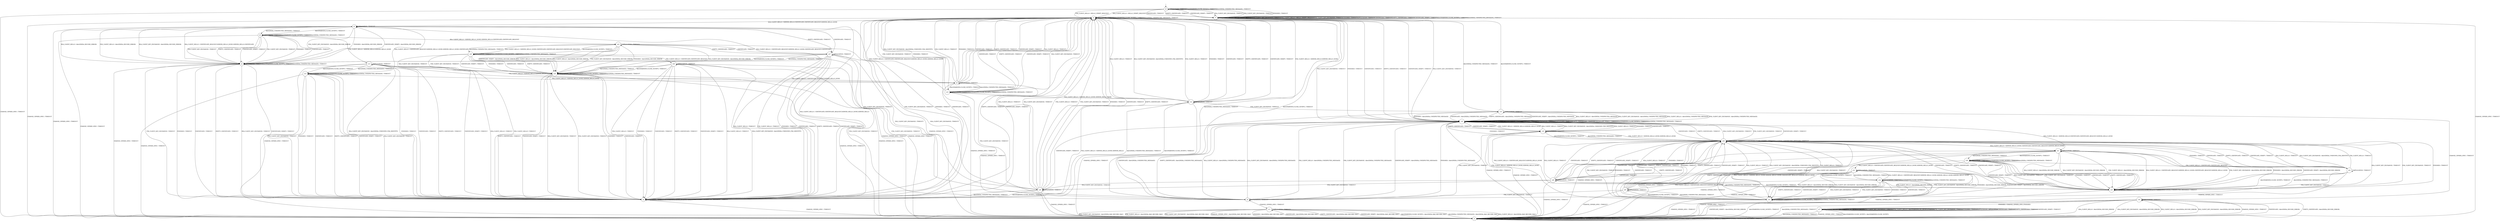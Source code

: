 digraph g {
__start0 [label="" shape="none"];

	s0 [shape="circle" label="s0"];
	s1 [shape="circle" label="s1"];
	s2 [shape="circle" label="s2"];
	s3 [shape="circle" label="s3"];
	s4 [shape="circle" label="s4"];
	s5 [shape="circle" label="s5"];
	s6 [shape="circle" label="s6"];
	s7 [shape="circle" label="s7"];
	s8 [shape="circle" label="s8"];
	s9 [shape="circle" label="s9"];
	s10 [shape="circle" label="s10"];
	s11 [shape="circle" label="s11"];
	s12 [shape="circle" label="s12"];
	s13 [shape="circle" label="s13"];
	s14 [shape="circle" label="s14"];
	s15 [shape="circle" label="s15"];
	s16 [shape="circle" label="s16"];
	s17 [shape="circle" label="s17"];
	s18 [shape="circle" label="s18"];
	s19 [shape="circle" label="s19"];
	s20 [shape="circle" label="s20"];
	s21 [shape="circle" label="s21"];
	s22 [shape="circle" label="s22"];
	s23 [shape="circle" label="s23"];
	s24 [shape="circle" label="s24"];
	s25 [shape="circle" label="s25"];
	s26 [shape="circle" label="s26"];
	s27 [shape="circle" label="s27"];
	s28 [shape="circle" label="s28"];
	s29 [shape="circle" label="s29"];
	s30 [shape="circle" label="s30"];
	s31 [shape="circle" label="s31"];
	s32 [shape="circle" label="s32"];
	s33 [shape="circle" label="s33"];
	s34 [shape="circle" label="s34"];
	s35 [shape="circle" label="s35"];
	s0 -> s2 [label="RSA_CLIENT_HELLO / HELLO_VERIFY_REQUEST"];
	s0 -> s7 [label="RSA_CLIENT_KEY_EXCHANGE / TIMEOUT"];
	s0 -> s2 [label="PSK_CLIENT_HELLO / HELLO_VERIFY_REQUEST"];
	s0 -> s7 [label="PSK_CLIENT_KEY_EXCHANGE / TIMEOUT"];
	s0 -> s1 [label="CHANGE_CIPHER_SPEC / TIMEOUT"];
	s0 -> s7 [label="FINISHED / TIMEOUT"];
	s0 -> s0 [label="APPLICATION / TIMEOUT"];
	s0 -> s7 [label="CERTIFICATE / TIMEOUT"];
	s0 -> s7 [label="EMPTY_CERTIFICATE / TIMEOUT"];
	s0 -> s7 [label="CERTIFICATE_VERIFY / TIMEOUT"];
	s0 -> s0 [label="Alert(WARNING,CLOSE_NOTIFY) / TIMEOUT"];
	s0 -> s0 [label="Alert(FATAL,UNEXPECTED_MESSAGE) / TIMEOUT"];
	s1 -> s1 [label="RSA_CLIENT_HELLO / TIMEOUT"];
	s1 -> s1 [label="RSA_CLIENT_KEY_EXCHANGE / TIMEOUT"];
	s1 -> s1 [label="PSK_CLIENT_HELLO / TIMEOUT"];
	s1 -> s1 [label="PSK_CLIENT_KEY_EXCHANGE / TIMEOUT"];
	s1 -> s1 [label="CHANGE_CIPHER_SPEC / TIMEOUT"];
	s1 -> s1 [label="FINISHED / TIMEOUT"];
	s1 -> s1 [label="APPLICATION / TIMEOUT"];
	s1 -> s1 [label="CERTIFICATE / TIMEOUT"];
	s1 -> s1 [label="EMPTY_CERTIFICATE / TIMEOUT"];
	s1 -> s1 [label="CERTIFICATE_VERIFY / TIMEOUT"];
	s1 -> s1 [label="Alert(WARNING,CLOSE_NOTIFY) / TIMEOUT"];
	s1 -> s1 [label="Alert(FATAL,UNEXPECTED_MESSAGE) / TIMEOUT"];
	s2 -> s3 [label="RSA_CLIENT_HELLO / SERVER_HELLO,CERTIFICATE,CERTIFICATE_REQUEST,SERVER_HELLO_DONE"];
	s2 -> s18 [label="RSA_CLIENT_KEY_EXCHANGE / TIMEOUT"];
	s2 -> s12 [label="PSK_CLIENT_HELLO / SERVER_HELLO,SERVER_HELLO_DONE"];
	s2 -> s18 [label="PSK_CLIENT_KEY_EXCHANGE / TIMEOUT"];
	s2 -> s1 [label="CHANGE_CIPHER_SPEC / TIMEOUT"];
	s2 -> s18 [label="FINISHED / TIMEOUT"];
	s2 -> s2 [label="APPLICATION / TIMEOUT"];
	s2 -> s18 [label="CERTIFICATE / TIMEOUT"];
	s2 -> s18 [label="EMPTY_CERTIFICATE / TIMEOUT"];
	s2 -> s18 [label="CERTIFICATE_VERIFY / TIMEOUT"];
	s2 -> s2 [label="Alert(WARNING,CLOSE_NOTIFY) / TIMEOUT"];
	s2 -> s2 [label="Alert(FATAL,UNEXPECTED_MESSAGE) / TIMEOUT"];
	s3 -> s4 [label="RSA_CLIENT_HELLO / Alert(FATAL,DECODE_ERROR)"];
	s3 -> s4 [label="RSA_CLIENT_KEY_EXCHANGE / Alert(FATAL,DECODE_ERROR)"];
	s3 -> s4 [label="PSK_CLIENT_HELLO / Alert(FATAL,DECODE_ERROR)"];
	s3 -> s4 [label="PSK_CLIENT_KEY_EXCHANGE / Alert(FATAL,DECODE_ERROR)"];
	s3 -> s1 [label="CHANGE_CIPHER_SPEC / TIMEOUT"];
	s3 -> s4 [label="FINISHED / Alert(FATAL,DECODE_ERROR)"];
	s3 -> s3 [label="APPLICATION / TIMEOUT"];
	s3 -> s27 [label="CERTIFICATE / TIMEOUT"];
	s3 -> s27 [label="EMPTY_CERTIFICATE / TIMEOUT"];
	s3 -> s4 [label="CERTIFICATE_VERIFY / Alert(FATAL,DECODE_ERROR)"];
	s3 -> s5 [label="Alert(WARNING,CLOSE_NOTIFY) / TIMEOUT"];
	s3 -> s5 [label="Alert(FATAL,UNEXPECTED_MESSAGE) / TIMEOUT"];
	s4 -> s3 [label="RSA_CLIENT_HELLO / CERTIFICATE_REQUEST,SERVER_HELLO_DONE,SERVER_HELLO,CERTIFICATE"];
	s4 -> s6 [label="RSA_CLIENT_KEY_EXCHANGE / TIMEOUT"];
	s4 -> s8 [label="PSK_CLIENT_HELLO / SERVER_HELLO,SERVER_HELLO_DONE"];
	s4 -> s6 [label="PSK_CLIENT_KEY_EXCHANGE / TIMEOUT"];
	s4 -> s1 [label="CHANGE_CIPHER_SPEC / TIMEOUT"];
	s4 -> s6 [label="FINISHED / TIMEOUT"];
	s4 -> s4 [label="APPLICATION / TIMEOUT"];
	s4 -> s6 [label="CERTIFICATE / TIMEOUT"];
	s4 -> s6 [label="EMPTY_CERTIFICATE / TIMEOUT"];
	s4 -> s6 [label="CERTIFICATE_VERIFY / TIMEOUT"];
	s4 -> s4 [label="Alert(WARNING,CLOSE_NOTIFY) / TIMEOUT"];
	s4 -> s4 [label="Alert(FATAL,UNEXPECTED_MESSAGE) / TIMEOUT"];
	s5 -> s22 [label="RSA_CLIENT_HELLO / SERVER_HELLO_DONE,SERVER_HELLO,CERTIFICATE,CERTIFICATE_REQUEST"];
	s5 -> s4 [label="RSA_CLIENT_KEY_EXCHANGE / TIMEOUT"];
	s5 -> s13 [label="PSK_CLIENT_HELLO / SERVER_HELLO,SERVER_HELLO_DONE"];
	s5 -> s4 [label="PSK_CLIENT_KEY_EXCHANGE / TIMEOUT"];
	s5 -> s1 [label="CHANGE_CIPHER_SPEC / TIMEOUT"];
	s5 -> s4 [label="FINISHED / TIMEOUT"];
	s5 -> s5 [label="APPLICATION / TIMEOUT"];
	s5 -> s4 [label="CERTIFICATE / TIMEOUT"];
	s5 -> s4 [label="EMPTY_CERTIFICATE / TIMEOUT"];
	s5 -> s4 [label="CERTIFICATE_VERIFY / TIMEOUT"];
	s5 -> s5 [label="Alert(WARNING,CLOSE_NOTIFY) / TIMEOUT"];
	s5 -> s5 [label="Alert(FATAL,UNEXPECTED_MESSAGE) / TIMEOUT"];
	s6 -> s3 [label="RSA_CLIENT_HELLO / CERTIFICATE,CERTIFICATE_REQUEST,SERVER_HELLO_DONE,SERVER_HELLO"];
	s6 -> s2 [label="RSA_CLIENT_KEY_EXCHANGE / TIMEOUT"];
	s6 -> s12 [label="PSK_CLIENT_HELLO / SERVER_HELLO_DONE,SERVER_HELLO"];
	s6 -> s2 [label="PSK_CLIENT_KEY_EXCHANGE / TIMEOUT"];
	s6 -> s1 [label="CHANGE_CIPHER_SPEC / TIMEOUT"];
	s6 -> s2 [label="FINISHED / TIMEOUT"];
	s6 -> s6 [label="APPLICATION / TIMEOUT"];
	s6 -> s2 [label="CERTIFICATE / TIMEOUT"];
	s6 -> s2 [label="EMPTY_CERTIFICATE / TIMEOUT"];
	s6 -> s2 [label="CERTIFICATE_VERIFY / TIMEOUT"];
	s6 -> s6 [label="Alert(WARNING,CLOSE_NOTIFY) / TIMEOUT"];
	s6 -> s6 [label="Alert(FATAL,UNEXPECTED_MESSAGE) / TIMEOUT"];
	s7 -> s7 [label="RSA_CLIENT_HELLO / HELLO_VERIFY_REQUEST"];
	s7 -> s7 [label="RSA_CLIENT_KEY_EXCHANGE / TIMEOUT"];
	s7 -> s7 [label="PSK_CLIENT_HELLO / HELLO_VERIFY_REQUEST"];
	s7 -> s7 [label="PSK_CLIENT_KEY_EXCHANGE / TIMEOUT"];
	s7 -> s1 [label="CHANGE_CIPHER_SPEC / TIMEOUT"];
	s7 -> s7 [label="FINISHED / TIMEOUT"];
	s7 -> s7 [label="APPLICATION / TIMEOUT"];
	s7 -> s7 [label="CERTIFICATE / TIMEOUT"];
	s7 -> s7 [label="EMPTY_CERTIFICATE / TIMEOUT"];
	s7 -> s7 [label="CERTIFICATE_VERIFY / TIMEOUT"];
	s7 -> s7 [label="Alert(WARNING,CLOSE_NOTIFY) / TIMEOUT"];
	s7 -> s7 [label="Alert(FATAL,UNEXPECTED_MESSAGE) / TIMEOUT"];
	s8 -> s2 [label="RSA_CLIENT_HELLO / TIMEOUT"];
	s8 -> s2 [label="RSA_CLIENT_KEY_EXCHANGE / Alert(FATAL,UNKNOWN_PSK_IDENTITY)"];
	s8 -> s2 [label="PSK_CLIENT_HELLO / TIMEOUT"];
	s8 -> s9 [label="PSK_CLIENT_KEY_EXCHANGE / TIMEOUT"];
	s8 -> s1 [label="CHANGE_CIPHER_SPEC / TIMEOUT"];
	s8 -> s2 [label="FINISHED / TIMEOUT"];
	s8 -> s8 [label="APPLICATION / TIMEOUT"];
	s8 -> s2 [label="CERTIFICATE / TIMEOUT"];
	s8 -> s2 [label="EMPTY_CERTIFICATE / TIMEOUT"];
	s8 -> s2 [label="CERTIFICATE_VERIFY / TIMEOUT"];
	s8 -> s10 [label="Alert(WARNING,CLOSE_NOTIFY) / TIMEOUT"];
	s8 -> s10 [label="Alert(FATAL,UNEXPECTED_MESSAGE) / TIMEOUT"];
	s9 -> s18 [label="RSA_CLIENT_HELLO / Alert(FATAL,UNEXPECTED_MESSAGE)"];
	s9 -> s18 [label="RSA_CLIENT_KEY_EXCHANGE / Alert(FATAL,UNEXPECTED_MESSAGE)"];
	s9 -> s18 [label="PSK_CLIENT_HELLO / Alert(FATAL,UNEXPECTED_MESSAGE)"];
	s9 -> s18 [label="PSK_CLIENT_KEY_EXCHANGE / Alert(FATAL,UNEXPECTED_MESSAGE)"];
	s9 -> s11 [label="CHANGE_CIPHER_SPEC / TIMEOUT"];
	s9 -> s18 [label="FINISHED / Alert(FATAL,UNEXPECTED_MESSAGE)"];
	s9 -> s9 [label="APPLICATION / TIMEOUT"];
	s9 -> s18 [label="CERTIFICATE / Alert(FATAL,UNEXPECTED_MESSAGE)"];
	s9 -> s18 [label="EMPTY_CERTIFICATE / Alert(FATAL,UNEXPECTED_MESSAGE)"];
	s9 -> s18 [label="CERTIFICATE_VERIFY / Alert(FATAL,UNEXPECTED_MESSAGE)"];
	s9 -> s2 [label="Alert(WARNING,CLOSE_NOTIFY) / TIMEOUT"];
	s9 -> s2 [label="Alert(FATAL,UNEXPECTED_MESSAGE) / TIMEOUT"];
	s10 -> s3 [label="RSA_CLIENT_HELLO / CERTIFICATE,CERTIFICATE_REQUEST,SERVER_HELLO_DONE,SERVER_HELLO_DONE"];
	s10 -> s2 [label="RSA_CLIENT_KEY_EXCHANGE / TIMEOUT"];
	s10 -> s12 [label="PSK_CLIENT_HELLO / SERVER_HELLO_DONE,SERVER_HELLO_DONE"];
	s10 -> s2 [label="PSK_CLIENT_KEY_EXCHANGE / TIMEOUT"];
	s10 -> s1 [label="CHANGE_CIPHER_SPEC / TIMEOUT"];
	s10 -> s2 [label="FINISHED / TIMEOUT"];
	s10 -> s10 [label="APPLICATION / TIMEOUT"];
	s10 -> s2 [label="CERTIFICATE / TIMEOUT"];
	s10 -> s2 [label="EMPTY_CERTIFICATE / TIMEOUT"];
	s10 -> s2 [label="CERTIFICATE_VERIFY / TIMEOUT"];
	s10 -> s10 [label="Alert(WARNING,CLOSE_NOTIFY) / TIMEOUT"];
	s10 -> s10 [label="Alert(FATAL,UNEXPECTED_MESSAGE) / TIMEOUT"];
	s11 -> s1 [label="RSA_CLIENT_HELLO / Alert(FATAL,BAD_RECORD_MAC)"];
	s11 -> s1 [label="RSA_CLIENT_KEY_EXCHANGE / Alert(FATAL,BAD_RECORD_MAC)"];
	s11 -> s1 [label="PSK_CLIENT_HELLO / Alert(FATAL,BAD_RECORD_MAC)"];
	s11 -> s1 [label="PSK_CLIENT_KEY_EXCHANGE / Alert(FATAL,BAD_RECORD_MAC)"];
	s11 -> s1 [label="CHANGE_CIPHER_SPEC / Alert(FATAL,BAD_RECORD_MAC)"];
	s11 -> s1 [label="FINISHED / Alert(FATAL,BAD_RECORD_MAC)"];
	s11 -> s11 [label="APPLICATION / TIMEOUT"];
	s11 -> s1 [label="CERTIFICATE / Alert(FATAL,BAD_RECORD_MAC)"];
	s11 -> s1 [label="EMPTY_CERTIFICATE / Alert(FATAL,BAD_RECORD_MAC)"];
	s11 -> s1 [label="CERTIFICATE_VERIFY / Alert(FATAL,BAD_RECORD_MAC)"];
	s11 -> s1 [label="Alert(WARNING,CLOSE_NOTIFY) / Alert(FATAL,BAD_RECORD_MAC)"];
	s11 -> s1 [label="Alert(FATAL,UNEXPECTED_MESSAGE) / Alert(FATAL,BAD_RECORD_MAC)"];
	s12 -> s2 [label="RSA_CLIENT_HELLO / TIMEOUT"];
	s12 -> s2 [label="RSA_CLIENT_KEY_EXCHANGE / Alert(FATAL,UNKNOWN_PSK_IDENTITY)"];
	s12 -> s2 [label="PSK_CLIENT_HELLO / TIMEOUT"];
	s12 -> s15 [label="PSK_CLIENT_KEY_EXCHANGE / TIMEOUT"];
	s12 -> s1 [label="CHANGE_CIPHER_SPEC / TIMEOUT"];
	s12 -> s2 [label="FINISHED / TIMEOUT"];
	s12 -> s12 [label="APPLICATION / TIMEOUT"];
	s12 -> s2 [label="CERTIFICATE / TIMEOUT"];
	s12 -> s2 [label="EMPTY_CERTIFICATE / TIMEOUT"];
	s12 -> s2 [label="CERTIFICATE_VERIFY / TIMEOUT"];
	s12 -> s6 [label="Alert(WARNING,CLOSE_NOTIFY) / TIMEOUT"];
	s12 -> s6 [label="Alert(FATAL,UNEXPECTED_MESSAGE) / TIMEOUT"];
	s13 -> s6 [label="RSA_CLIENT_HELLO / TIMEOUT"];
	s13 -> s6 [label="RSA_CLIENT_KEY_EXCHANGE / Alert(FATAL,UNKNOWN_PSK_IDENTITY)"];
	s13 -> s6 [label="PSK_CLIENT_HELLO / TIMEOUT"];
	s13 -> s9 [label="PSK_CLIENT_KEY_EXCHANGE / TIMEOUT"];
	s13 -> s1 [label="CHANGE_CIPHER_SPEC / TIMEOUT"];
	s13 -> s6 [label="FINISHED / TIMEOUT"];
	s13 -> s13 [label="APPLICATION / TIMEOUT"];
	s13 -> s6 [label="CERTIFICATE / TIMEOUT"];
	s13 -> s6 [label="EMPTY_CERTIFICATE / TIMEOUT"];
	s13 -> s6 [label="CERTIFICATE_VERIFY / TIMEOUT"];
	s13 -> s14 [label="Alert(WARNING,CLOSE_NOTIFY) / TIMEOUT"];
	s13 -> s14 [label="Alert(FATAL,UNEXPECTED_MESSAGE) / TIMEOUT"];
	s14 -> s3 [label="RSA_CLIENT_HELLO / CERTIFICATE_REQUEST,SERVER_HELLO_DONE,SERVER_HELLO_DONE,CERTIFICATE"];
	s14 -> s6 [label="RSA_CLIENT_KEY_EXCHANGE / TIMEOUT"];
	s14 -> s8 [label="PSK_CLIENT_HELLO / SERVER_HELLO_DONE,SERVER_HELLO_DONE"];
	s14 -> s6 [label="PSK_CLIENT_KEY_EXCHANGE / TIMEOUT"];
	s14 -> s1 [label="CHANGE_CIPHER_SPEC / TIMEOUT"];
	s14 -> s6 [label="FINISHED / TIMEOUT"];
	s14 -> s14 [label="APPLICATION / TIMEOUT"];
	s14 -> s6 [label="CERTIFICATE / TIMEOUT"];
	s14 -> s6 [label="EMPTY_CERTIFICATE / TIMEOUT"];
	s14 -> s6 [label="CERTIFICATE_VERIFY / TIMEOUT"];
	s14 -> s14 [label="Alert(WARNING,CLOSE_NOTIFY) / TIMEOUT"];
	s14 -> s14 [label="Alert(FATAL,UNEXPECTED_MESSAGE) / TIMEOUT"];
	s15 -> s18 [label="RSA_CLIENT_HELLO / Alert(FATAL,UNEXPECTED_MESSAGE)"];
	s15 -> s18 [label="RSA_CLIENT_KEY_EXCHANGE / Alert(FATAL,UNEXPECTED_MESSAGE)"];
	s15 -> s18 [label="PSK_CLIENT_HELLO / Alert(FATAL,UNEXPECTED_MESSAGE)"];
	s15 -> s18 [label="PSK_CLIENT_KEY_EXCHANGE / Alert(FATAL,UNEXPECTED_MESSAGE)"];
	s15 -> s16 [label="CHANGE_CIPHER_SPEC / TIMEOUT"];
	s15 -> s18 [label="FINISHED / Alert(FATAL,UNEXPECTED_MESSAGE)"];
	s15 -> s15 [label="APPLICATION / TIMEOUT"];
	s15 -> s18 [label="CERTIFICATE / Alert(FATAL,UNEXPECTED_MESSAGE)"];
	s15 -> s18 [label="EMPTY_CERTIFICATE / Alert(FATAL,UNEXPECTED_MESSAGE)"];
	s15 -> s18 [label="CERTIFICATE_VERIFY / Alert(FATAL,UNEXPECTED_MESSAGE)"];
	s15 -> s2 [label="Alert(WARNING,CLOSE_NOTIFY) / TIMEOUT"];
	s15 -> s2 [label="Alert(FATAL,UNEXPECTED_MESSAGE) / TIMEOUT"];
	s16 -> s1 [label="RSA_CLIENT_HELLO / Alert(FATAL,DECODE_ERROR)"];
	s16 -> s1 [label="RSA_CLIENT_KEY_EXCHANGE / Alert(FATAL,DECODE_ERROR)"];
	s16 -> s1 [label="PSK_CLIENT_HELLO / Alert(FATAL,DECODE_ERROR)"];
	s16 -> s1 [label="PSK_CLIENT_KEY_EXCHANGE / Alert(FATAL,DECODE_ERROR)"];
	s16 -> s1 [label="CHANGE_CIPHER_SPEC / TIMEOUT"];
	s16 -> s17 [label="FINISHED / CHANGE_CIPHER_SPEC,FINISHED"];
	s16 -> s16 [label="APPLICATION / TIMEOUT"];
	s16 -> s1 [label="CERTIFICATE / Alert(FATAL,DECODE_ERROR)"];
	s16 -> s1 [label="EMPTY_CERTIFICATE / Alert(FATAL,DECODE_ERROR)"];
	s16 -> s1 [label="CERTIFICATE_VERIFY / Alert(FATAL,DECODE_ERROR)"];
	s16 -> s1 [label="Alert(WARNING,CLOSE_NOTIFY) / TIMEOUT"];
	s16 -> s1 [label="Alert(FATAL,UNEXPECTED_MESSAGE) / TIMEOUT"];
	s17 -> s17 [label="RSA_CLIENT_HELLO / Alert(WARNING,NO_RENEGOTIATION)"];
	s17 -> s17 [label="RSA_CLIENT_KEY_EXCHANGE / TIMEOUT"];
	s17 -> s17 [label="PSK_CLIENT_HELLO / Alert(WARNING,NO_RENEGOTIATION)"];
	s17 -> s17 [label="PSK_CLIENT_KEY_EXCHANGE / TIMEOUT"];
	s17 -> s1 [label="CHANGE_CIPHER_SPEC / TIMEOUT"];
	s17 -> s17 [label="FINISHED / TIMEOUT"];
	s17 -> s17 [label="APPLICATION / APPLICATION"];
	s17 -> s17 [label="CERTIFICATE / TIMEOUT"];
	s17 -> s17 [label="EMPTY_CERTIFICATE / TIMEOUT"];
	s17 -> s17 [label="CERTIFICATE_VERIFY / TIMEOUT"];
	s17 -> s1 [label="Alert(WARNING,CLOSE_NOTIFY) / Alert(WARNING,CLOSE_NOTIFY)"];
	s17 -> s1 [label="Alert(FATAL,UNEXPECTED_MESSAGE) / TIMEOUT"];
	s18 -> s21 [label="RSA_CLIENT_HELLO / SERVER_HELLO,CERTIFICATE,CERTIFICATE_REQUEST,SERVER_HELLO_DONE"];
	s18 -> s18 [label="RSA_CLIENT_KEY_EXCHANGE / TIMEOUT"];
	s18 -> s19 [label="PSK_CLIENT_HELLO / SERVER_HELLO,SERVER_HELLO_DONE"];
	s18 -> s18 [label="PSK_CLIENT_KEY_EXCHANGE / TIMEOUT"];
	s18 -> s1 [label="CHANGE_CIPHER_SPEC / TIMEOUT"];
	s18 -> s18 [label="FINISHED / TIMEOUT"];
	s18 -> s18 [label="APPLICATION / TIMEOUT"];
	s18 -> s18 [label="CERTIFICATE / TIMEOUT"];
	s18 -> s18 [label="EMPTY_CERTIFICATE / TIMEOUT"];
	s18 -> s18 [label="CERTIFICATE_VERIFY / TIMEOUT"];
	s18 -> s18 [label="Alert(WARNING,CLOSE_NOTIFY) / TIMEOUT"];
	s18 -> s18 [label="Alert(FATAL,UNEXPECTED_MESSAGE) / TIMEOUT"];
	s19 -> s18 [label="RSA_CLIENT_HELLO / TIMEOUT"];
	s19 -> s18 [label="RSA_CLIENT_KEY_EXCHANGE / Alert(FATAL,UNKNOWN_PSK_IDENTITY)"];
	s19 -> s18 [label="PSK_CLIENT_HELLO / TIMEOUT"];
	s19 -> s9 [label="PSK_CLIENT_KEY_EXCHANGE / TIMEOUT"];
	s19 -> s1 [label="CHANGE_CIPHER_SPEC / TIMEOUT"];
	s19 -> s18 [label="FINISHED / TIMEOUT"];
	s19 -> s19 [label="APPLICATION / TIMEOUT"];
	s19 -> s18 [label="CERTIFICATE / TIMEOUT"];
	s19 -> s18 [label="EMPTY_CERTIFICATE / TIMEOUT"];
	s19 -> s18 [label="CERTIFICATE_VERIFY / TIMEOUT"];
	s19 -> s20 [label="Alert(WARNING,CLOSE_NOTIFY) / TIMEOUT"];
	s19 -> s20 [label="Alert(FATAL,UNEXPECTED_MESSAGE) / TIMEOUT"];
	s20 -> s21 [label="RSA_CLIENT_HELLO / SERVER_HELLO_DONE,CERTIFICATE,CERTIFICATE_REQUEST,SERVER_HELLO_DONE"];
	s20 -> s18 [label="RSA_CLIENT_KEY_EXCHANGE / TIMEOUT"];
	s20 -> s19 [label="PSK_CLIENT_HELLO / SERVER_HELLO_DONE,SERVER_HELLO_DONE"];
	s20 -> s18 [label="PSK_CLIENT_KEY_EXCHANGE / TIMEOUT"];
	s20 -> s1 [label="CHANGE_CIPHER_SPEC / TIMEOUT"];
	s20 -> s18 [label="FINISHED / TIMEOUT"];
	s20 -> s20 [label="APPLICATION / TIMEOUT"];
	s20 -> s18 [label="CERTIFICATE / TIMEOUT"];
	s20 -> s18 [label="EMPTY_CERTIFICATE / TIMEOUT"];
	s20 -> s18 [label="CERTIFICATE_VERIFY / TIMEOUT"];
	s20 -> s20 [label="Alert(WARNING,CLOSE_NOTIFY) / TIMEOUT"];
	s20 -> s20 [label="Alert(FATAL,UNEXPECTED_MESSAGE) / TIMEOUT"];
	s21 -> s23 [label="RSA_CLIENT_HELLO / Alert(FATAL,DECODE_ERROR)"];
	s21 -> s23 [label="RSA_CLIENT_KEY_EXCHANGE / Alert(FATAL,DECODE_ERROR)"];
	s21 -> s23 [label="PSK_CLIENT_HELLO / Alert(FATAL,DECODE_ERROR)"];
	s21 -> s23 [label="PSK_CLIENT_KEY_EXCHANGE / Alert(FATAL,DECODE_ERROR)"];
	s21 -> s1 [label="CHANGE_CIPHER_SPEC / TIMEOUT"];
	s21 -> s23 [label="FINISHED / Alert(FATAL,DECODE_ERROR)"];
	s21 -> s21 [label="APPLICATION / TIMEOUT"];
	s21 -> s29 [label="CERTIFICATE / TIMEOUT"];
	s21 -> s29 [label="EMPTY_CERTIFICATE / TIMEOUT"];
	s21 -> s23 [label="CERTIFICATE_VERIFY / Alert(FATAL,DECODE_ERROR)"];
	s21 -> s30 [label="Alert(WARNING,CLOSE_NOTIFY) / TIMEOUT"];
	s21 -> s30 [label="Alert(FATAL,UNEXPECTED_MESSAGE) / TIMEOUT"];
	s22 -> s24 [label="RSA_CLIENT_HELLO / Alert(FATAL,DECODE_ERROR)"];
	s22 -> s24 [label="RSA_CLIENT_KEY_EXCHANGE / Alert(FATAL,DECODE_ERROR)"];
	s22 -> s24 [label="PSK_CLIENT_HELLO / Alert(FATAL,DECODE_ERROR)"];
	s22 -> s24 [label="PSK_CLIENT_KEY_EXCHANGE / Alert(FATAL,DECODE_ERROR)"];
	s22 -> s1 [label="CHANGE_CIPHER_SPEC / TIMEOUT"];
	s22 -> s24 [label="FINISHED / Alert(FATAL,DECODE_ERROR)"];
	s22 -> s22 [label="APPLICATION / TIMEOUT"];
	s22 -> s27 [label="CERTIFICATE / TIMEOUT"];
	s22 -> s27 [label="EMPTY_CERTIFICATE / TIMEOUT"];
	s22 -> s24 [label="CERTIFICATE_VERIFY / Alert(FATAL,DECODE_ERROR)"];
	s22 -> s25 [label="Alert(WARNING,CLOSE_NOTIFY) / TIMEOUT"];
	s22 -> s25 [label="Alert(FATAL,UNEXPECTED_MESSAGE) / TIMEOUT"];
	s23 -> s21 [label="RSA_CLIENT_HELLO / CERTIFICATE_REQUEST,SERVER_HELLO_DONE,CERTIFICATE_REQUEST,SERVER_HELLO_DONE"];
	s23 -> s20 [label="RSA_CLIENT_KEY_EXCHANGE / TIMEOUT"];
	s23 -> s19 [label="PSK_CLIENT_HELLO / CERTIFICATE_REQUEST,SERVER_HELLO_DONE"];
	s23 -> s20 [label="PSK_CLIENT_KEY_EXCHANGE / TIMEOUT"];
	s23 -> s1 [label="CHANGE_CIPHER_SPEC / TIMEOUT"];
	s23 -> s20 [label="FINISHED / TIMEOUT"];
	s23 -> s23 [label="APPLICATION / TIMEOUT"];
	s23 -> s20 [label="CERTIFICATE / TIMEOUT"];
	s23 -> s20 [label="EMPTY_CERTIFICATE / TIMEOUT"];
	s23 -> s20 [label="CERTIFICATE_VERIFY / TIMEOUT"];
	s23 -> s23 [label="Alert(WARNING,CLOSE_NOTIFY) / TIMEOUT"];
	s23 -> s23 [label="Alert(FATAL,UNEXPECTED_MESSAGE) / TIMEOUT"];
	s24 -> s3 [label="RSA_CLIENT_HELLO / CERTIFICATE_REQUEST,SERVER_HELLO_DONE,CERTIFICATE_REQUEST,CERTIFICATE"];
	s24 -> s6 [label="RSA_CLIENT_KEY_EXCHANGE / TIMEOUT"];
	s24 -> s8 [label="PSK_CLIENT_HELLO / CERTIFICATE_REQUEST,SERVER_HELLO_DONE"];
	s24 -> s6 [label="PSK_CLIENT_KEY_EXCHANGE / TIMEOUT"];
	s24 -> s1 [label="CHANGE_CIPHER_SPEC / TIMEOUT"];
	s24 -> s6 [label="FINISHED / TIMEOUT"];
	s24 -> s24 [label="APPLICATION / TIMEOUT"];
	s24 -> s6 [label="CERTIFICATE / TIMEOUT"];
	s24 -> s6 [label="EMPTY_CERTIFICATE / TIMEOUT"];
	s24 -> s6 [label="CERTIFICATE_VERIFY / TIMEOUT"];
	s24 -> s24 [label="Alert(WARNING,CLOSE_NOTIFY) / TIMEOUT"];
	s24 -> s24 [label="Alert(FATAL,UNEXPECTED_MESSAGE) / TIMEOUT"];
	s25 -> s22 [label="RSA_CLIENT_HELLO / SERVER_HELLO_DONE,CERTIFICATE,CERTIFICATE_REQUEST,CERTIFICATE_REQUEST"];
	s25 -> s24 [label="RSA_CLIENT_KEY_EXCHANGE / TIMEOUT"];
	s25 -> s26 [label="PSK_CLIENT_HELLO / CERTIFICATE,CERTIFICATE_REQUEST"];
	s25 -> s24 [label="PSK_CLIENT_KEY_EXCHANGE / TIMEOUT"];
	s25 -> s1 [label="CHANGE_CIPHER_SPEC / TIMEOUT"];
	s25 -> s24 [label="FINISHED / TIMEOUT"];
	s25 -> s25 [label="APPLICATION / TIMEOUT"];
	s25 -> s24 [label="CERTIFICATE / TIMEOUT"];
	s25 -> s24 [label="EMPTY_CERTIFICATE / TIMEOUT"];
	s25 -> s24 [label="CERTIFICATE_VERIFY / TIMEOUT"];
	s25 -> s25 [label="Alert(WARNING,CLOSE_NOTIFY) / TIMEOUT"];
	s25 -> s25 [label="Alert(FATAL,UNEXPECTED_MESSAGE) / TIMEOUT"];
	s26 -> s6 [label="RSA_CLIENT_HELLO / TIMEOUT"];
	s26 -> s6 [label="RSA_CLIENT_KEY_EXCHANGE / Alert(FATAL,UNKNOWN_PSK_IDENTITY)"];
	s26 -> s6 [label="PSK_CLIENT_HELLO / TIMEOUT"];
	s26 -> s9 [label="PSK_CLIENT_KEY_EXCHANGE / TIMEOUT"];
	s26 -> s1 [label="CHANGE_CIPHER_SPEC / TIMEOUT"];
	s26 -> s6 [label="FINISHED / TIMEOUT"];
	s26 -> s26 [label="APPLICATION / TIMEOUT"];
	s26 -> s6 [label="CERTIFICATE / TIMEOUT"];
	s26 -> s6 [label="EMPTY_CERTIFICATE / TIMEOUT"];
	s26 -> s6 [label="CERTIFICATE_VERIFY / TIMEOUT"];
	s26 -> s24 [label="Alert(WARNING,CLOSE_NOTIFY) / TIMEOUT"];
	s26 -> s24 [label="Alert(FATAL,UNEXPECTED_MESSAGE) / TIMEOUT"];
	s27 -> s6 [label="RSA_CLIENT_HELLO / TIMEOUT"];
	s27 -> s28 [label="RSA_CLIENT_KEY_EXCHANGE / TIMEOUT"];
	s27 -> s6 [label="PSK_CLIENT_HELLO / TIMEOUT"];
	s27 -> s28 [label="PSK_CLIENT_KEY_EXCHANGE / TIMEOUT"];
	s27 -> s1 [label="CHANGE_CIPHER_SPEC / TIMEOUT"];
	s27 -> s6 [label="FINISHED / TIMEOUT"];
	s27 -> s27 [label="APPLICATION / TIMEOUT"];
	s27 -> s6 [label="CERTIFICATE / TIMEOUT"];
	s27 -> s6 [label="EMPTY_CERTIFICATE / TIMEOUT"];
	s27 -> s6 [label="CERTIFICATE_VERIFY / TIMEOUT"];
	s27 -> s4 [label="Alert(WARNING,CLOSE_NOTIFY) / TIMEOUT"];
	s27 -> s4 [label="Alert(FATAL,UNEXPECTED_MESSAGE) / TIMEOUT"];
	s28 -> s2 [label="RSA_CLIENT_HELLO / TIMEOUT"];
	s28 -> s2 [label="RSA_CLIENT_KEY_EXCHANGE / TIMEOUT"];
	s28 -> s2 [label="PSK_CLIENT_HELLO / TIMEOUT"];
	s28 -> s2 [label="PSK_CLIENT_KEY_EXCHANGE / TIMEOUT"];
	s28 -> s1 [label="CHANGE_CIPHER_SPEC / TIMEOUT"];
	s28 -> s2 [label="FINISHED / TIMEOUT"];
	s28 -> s28 [label="APPLICATION / TIMEOUT"];
	s28 -> s2 [label="CERTIFICATE / TIMEOUT"];
	s28 -> s2 [label="EMPTY_CERTIFICATE / TIMEOUT"];
	s28 -> s15 [label="CERTIFICATE_VERIFY / TIMEOUT"];
	s28 -> s6 [label="Alert(WARNING,CLOSE_NOTIFY) / TIMEOUT"];
	s28 -> s6 [label="Alert(FATAL,UNEXPECTED_MESSAGE) / TIMEOUT"];
	s29 -> s20 [label="RSA_CLIENT_HELLO / TIMEOUT"];
	s29 -> s28 [label="RSA_CLIENT_KEY_EXCHANGE / TIMEOUT"];
	s29 -> s20 [label="PSK_CLIENT_HELLO / TIMEOUT"];
	s29 -> s28 [label="PSK_CLIENT_KEY_EXCHANGE / TIMEOUT"];
	s29 -> s1 [label="CHANGE_CIPHER_SPEC / TIMEOUT"];
	s29 -> s20 [label="FINISHED / TIMEOUT"];
	s29 -> s29 [label="APPLICATION / TIMEOUT"];
	s29 -> s20 [label="CERTIFICATE / TIMEOUT"];
	s29 -> s20 [label="EMPTY_CERTIFICATE / TIMEOUT"];
	s29 -> s20 [label="CERTIFICATE_VERIFY / TIMEOUT"];
	s29 -> s23 [label="Alert(WARNING,CLOSE_NOTIFY) / TIMEOUT"];
	s29 -> s23 [label="Alert(FATAL,UNEXPECTED_MESSAGE) / TIMEOUT"];
	s30 -> s31 [label="RSA_CLIENT_HELLO / CERTIFICATE,CERTIFICATE_REQUEST,SERVER_HELLO_DONE,SERVER_HELLO_DONE"];
	s30 -> s23 [label="RSA_CLIENT_KEY_EXCHANGE / TIMEOUT"];
	s30 -> s32 [label="PSK_CLIENT_HELLO / CERTIFICATE,CERTIFICATE_REQUEST"];
	s30 -> s23 [label="PSK_CLIENT_KEY_EXCHANGE / TIMEOUT"];
	s30 -> s1 [label="CHANGE_CIPHER_SPEC / TIMEOUT"];
	s30 -> s23 [label="FINISHED / TIMEOUT"];
	s30 -> s30 [label="APPLICATION / TIMEOUT"];
	s30 -> s23 [label="CERTIFICATE / TIMEOUT"];
	s30 -> s23 [label="EMPTY_CERTIFICATE / TIMEOUT"];
	s30 -> s23 [label="CERTIFICATE_VERIFY / TIMEOUT"];
	s30 -> s30 [label="Alert(WARNING,CLOSE_NOTIFY) / TIMEOUT"];
	s30 -> s30 [label="Alert(FATAL,UNEXPECTED_MESSAGE) / TIMEOUT"];
	s31 -> s33 [label="RSA_CLIENT_HELLO / Alert(FATAL,DECODE_ERROR)"];
	s31 -> s33 [label="RSA_CLIENT_KEY_EXCHANGE / Alert(FATAL,DECODE_ERROR)"];
	s31 -> s33 [label="PSK_CLIENT_HELLO / Alert(FATAL,DECODE_ERROR)"];
	s31 -> s33 [label="PSK_CLIENT_KEY_EXCHANGE / Alert(FATAL,DECODE_ERROR)"];
	s31 -> s1 [label="CHANGE_CIPHER_SPEC / TIMEOUT"];
	s31 -> s33 [label="FINISHED / Alert(FATAL,DECODE_ERROR)"];
	s31 -> s31 [label="APPLICATION / TIMEOUT"];
	s31 -> s29 [label="CERTIFICATE / TIMEOUT"];
	s31 -> s29 [label="EMPTY_CERTIFICATE / TIMEOUT"];
	s31 -> s33 [label="CERTIFICATE_VERIFY / Alert(FATAL,DECODE_ERROR)"];
	s31 -> s34 [label="Alert(WARNING,CLOSE_NOTIFY) / TIMEOUT"];
	s31 -> s34 [label="Alert(FATAL,UNEXPECTED_MESSAGE) / TIMEOUT"];
	s32 -> s20 [label="RSA_CLIENT_HELLO / TIMEOUT"];
	s32 -> s20 [label="RSA_CLIENT_KEY_EXCHANGE / Alert(FATAL,UNKNOWN_PSK_IDENTITY)"];
	s32 -> s20 [label="PSK_CLIENT_HELLO / TIMEOUT"];
	s32 -> s9 [label="PSK_CLIENT_KEY_EXCHANGE / TIMEOUT"];
	s32 -> s1 [label="CHANGE_CIPHER_SPEC / TIMEOUT"];
	s32 -> s20 [label="FINISHED / TIMEOUT"];
	s32 -> s32 [label="APPLICATION / TIMEOUT"];
	s32 -> s20 [label="CERTIFICATE / TIMEOUT"];
	s32 -> s20 [label="EMPTY_CERTIFICATE / TIMEOUT"];
	s32 -> s20 [label="CERTIFICATE_VERIFY / TIMEOUT"];
	s32 -> s23 [label="Alert(WARNING,CLOSE_NOTIFY) / TIMEOUT"];
	s32 -> s23 [label="Alert(FATAL,UNEXPECTED_MESSAGE) / TIMEOUT"];
	s33 -> s21 [label="RSA_CLIENT_HELLO / SERVER_HELLO_DONE,SERVER_HELLO_DONE,CERTIFICATE_REQUEST,SERVER_HELLO_DONE"];
	s33 -> s20 [label="RSA_CLIENT_KEY_EXCHANGE / TIMEOUT"];
	s33 -> s19 [label="PSK_CLIENT_HELLO / SERVER_HELLO_DONE,SERVER_HELLO_DONE"];
	s33 -> s20 [label="PSK_CLIENT_KEY_EXCHANGE / TIMEOUT"];
	s33 -> s1 [label="CHANGE_CIPHER_SPEC / TIMEOUT"];
	s33 -> s20 [label="FINISHED / TIMEOUT"];
	s33 -> s33 [label="APPLICATION / TIMEOUT"];
	s33 -> s20 [label="CERTIFICATE / TIMEOUT"];
	s33 -> s20 [label="EMPTY_CERTIFICATE / TIMEOUT"];
	s33 -> s20 [label="CERTIFICATE_VERIFY / TIMEOUT"];
	s33 -> s33 [label="Alert(WARNING,CLOSE_NOTIFY) / TIMEOUT"];
	s33 -> s33 [label="Alert(FATAL,UNEXPECTED_MESSAGE) / TIMEOUT"];
	s34 -> s31 [label="RSA_CLIENT_HELLO / CERTIFICATE_REQUEST,SERVER_HELLO_DONE,SERVER_HELLO_DONE,SERVER_HELLO_DONE"];
	s34 -> s33 [label="RSA_CLIENT_KEY_EXCHANGE / TIMEOUT"];
	s34 -> s35 [label="PSK_CLIENT_HELLO / CERTIFICATE_REQUEST,SERVER_HELLO_DONE"];
	s34 -> s33 [label="PSK_CLIENT_KEY_EXCHANGE / TIMEOUT"];
	s34 -> s1 [label="CHANGE_CIPHER_SPEC / TIMEOUT"];
	s34 -> s33 [label="FINISHED / TIMEOUT"];
	s34 -> s34 [label="APPLICATION / TIMEOUT"];
	s34 -> s33 [label="CERTIFICATE / TIMEOUT"];
	s34 -> s33 [label="EMPTY_CERTIFICATE / TIMEOUT"];
	s34 -> s33 [label="CERTIFICATE_VERIFY / TIMEOUT"];
	s34 -> s34 [label="Alert(WARNING,CLOSE_NOTIFY) / TIMEOUT"];
	s34 -> s34 [label="Alert(FATAL,UNEXPECTED_MESSAGE) / TIMEOUT"];
	s35 -> s20 [label="RSA_CLIENT_HELLO / TIMEOUT"];
	s35 -> s20 [label="RSA_CLIENT_KEY_EXCHANGE / Alert(FATAL,UNKNOWN_PSK_IDENTITY)"];
	s35 -> s20 [label="PSK_CLIENT_HELLO / TIMEOUT"];
	s35 -> s9 [label="PSK_CLIENT_KEY_EXCHANGE / TIMEOUT"];
	s35 -> s1 [label="CHANGE_CIPHER_SPEC / TIMEOUT"];
	s35 -> s20 [label="FINISHED / TIMEOUT"];
	s35 -> s35 [label="APPLICATION / TIMEOUT"];
	s35 -> s20 [label="CERTIFICATE / TIMEOUT"];
	s35 -> s20 [label="EMPTY_CERTIFICATE / TIMEOUT"];
	s35 -> s20 [label="CERTIFICATE_VERIFY / TIMEOUT"];
	s35 -> s33 [label="Alert(WARNING,CLOSE_NOTIFY) / TIMEOUT"];
	s35 -> s33 [label="Alert(FATAL,UNEXPECTED_MESSAGE) / TIMEOUT"];

__start0 -> s0;
}
